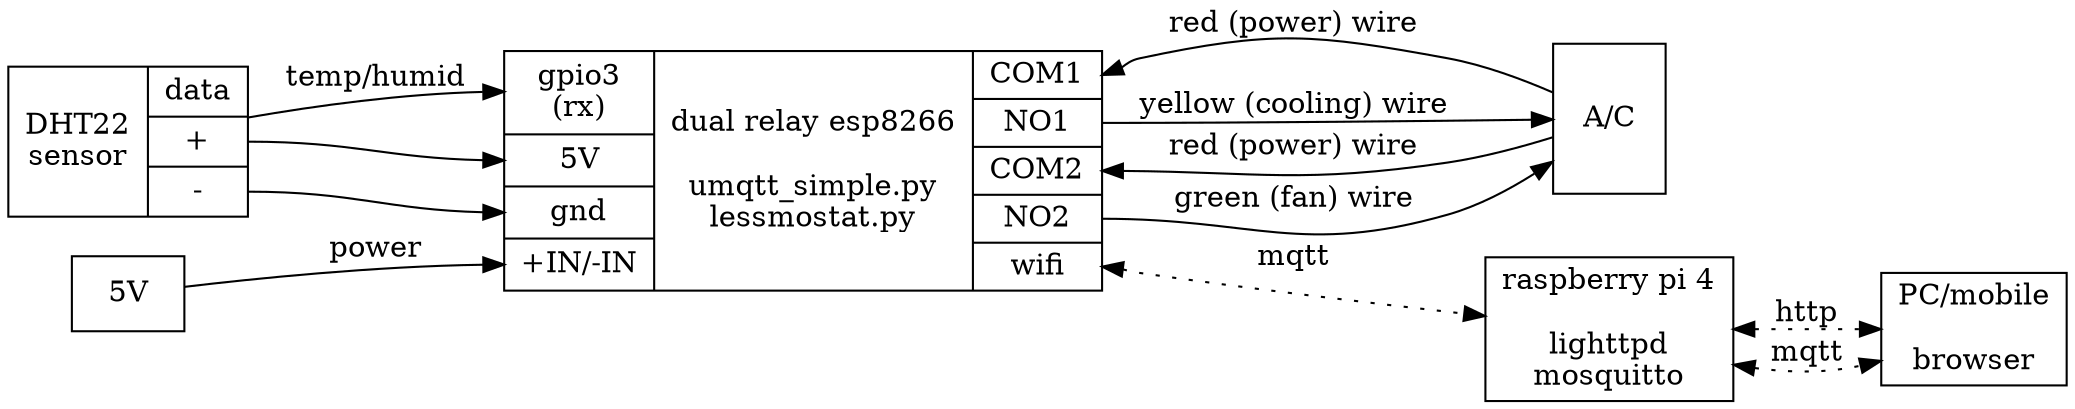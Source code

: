 # Editable at https://dreampuf.github.io/GraphvizOnline/
# or embeddable in some markdowns as 
# ```viz
# ...
# ```
# or on vscode GraphViz language support plugin
digraph G {
    graph [rankdir = LR]

    pwr [shape=box, label="5V"];

    dht [shape=record, label="{DHT22\nsensor|{data|<plus>+|<minus>-}}", height=1];

    ac [shape=box, label="A/C", height=1];

    esp [shape=record, label="{{<gpio>gpio3\n(rx)|<pwr5v>5V|<gnd5v>gnd|<power>+IN/-IN}|{<main>dual relay esp8266\n\numqtt_simple.py\nlessmostat.py}|{<relay0c>COM1|<relay0no>NO1|<relay1c>COM2|<relay1no>NO2|<wifi>wifi}}"];

    rpi4 [shape=box, label="raspberry pi 4\n\nlighttpd\nmosquitto"];
    
    
    client [shape=box, label="PC/mobile\n\nbrowser"];

    dht:data:e -> esp:gpio:w [label = "temp/humid"]
    dht:plus:e -> esp:pwr5v:w 
    dht:minus:e -> esp:gnd5v:w
    pwr -> esp:power [label = "power"]
    
    ac -> esp:relay0c:e [label = "red (power) wire"]
    esp:relay0no:e -> ac [label = "yellow (cooling) wire"]
    ac -> esp:relay1c:e [label = "red (power) wire"]
    esp:relay1no:e -> ac [label = "green (fan) wire"]
    
    esp:wifi -> rpi4 [label = "mqtt", dir="both", style="dotted"];

    rpi4 -> client [label = "http", dir="both", style="dotted"];
    rpi4 -> client [label = "mqtt", dir="both", style="dotted"];
}